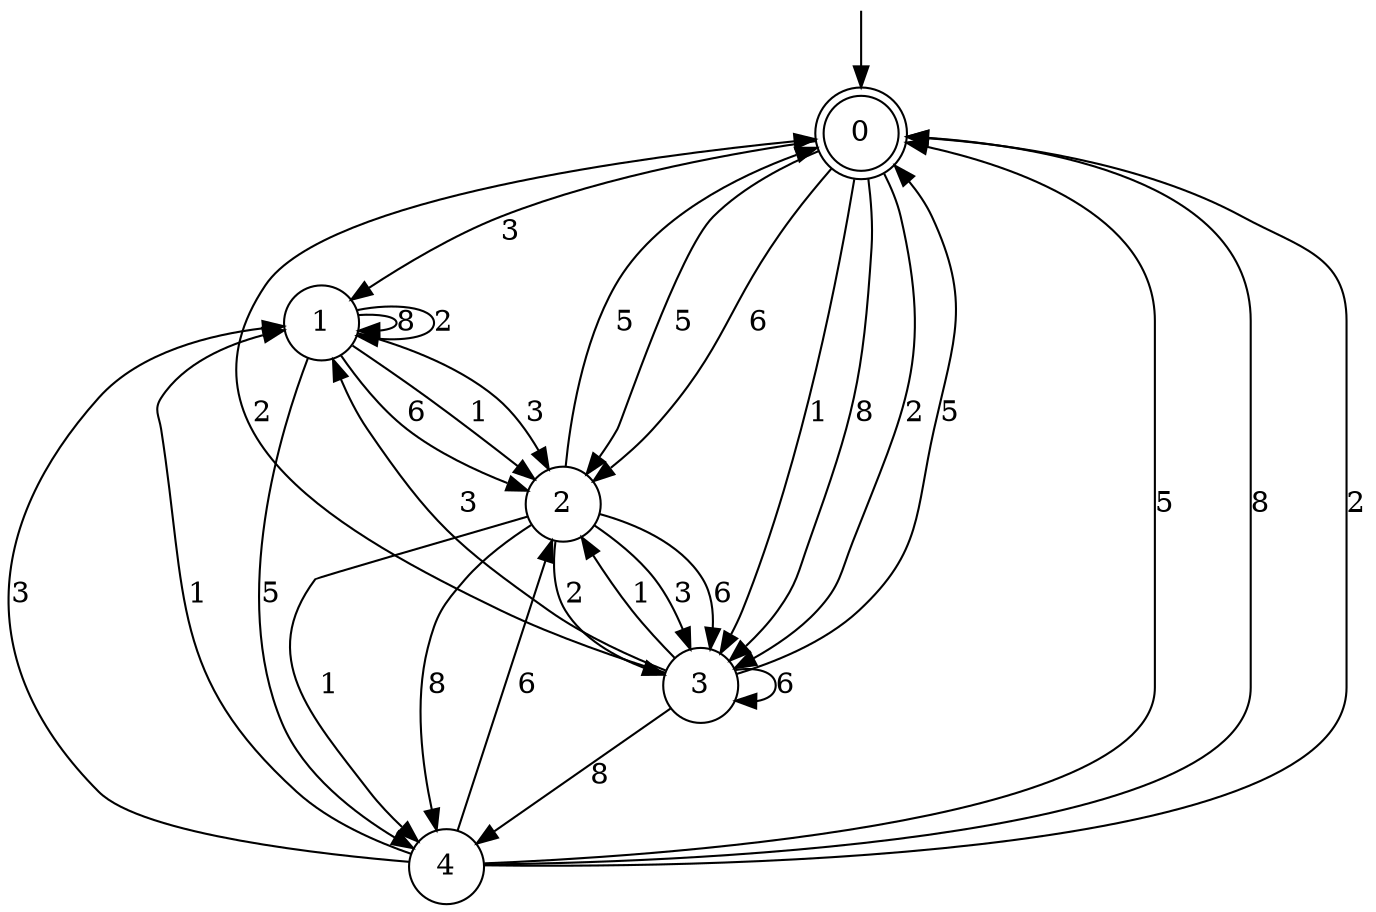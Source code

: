 digraph g {

	s0 [shape="doublecircle" label="0"];
	s1 [shape="circle" label="1"];
	s2 [shape="circle" label="2"];
	s3 [shape="circle" label="3"];
	s4 [shape="circle" label="4"];
	s0 -> s1 [label="3"];
	s0 -> s2 [label="5"];
	s0 -> s2 [label="6"];
	s0 -> s3 [label="1"];
	s0 -> s3 [label="8"];
	s0 -> s3 [label="2"];
	s1 -> s2 [label="3"];
	s1 -> s4 [label="5"];
	s1 -> s2 [label="6"];
	s1 -> s2 [label="1"];
	s1 -> s1 [label="8"];
	s1 -> s1 [label="2"];
	s2 -> s3 [label="3"];
	s2 -> s0 [label="5"];
	s2 -> s3 [label="6"];
	s2 -> s4 [label="1"];
	s2 -> s4 [label="8"];
	s2 -> s3 [label="2"];
	s3 -> s1 [label="3"];
	s3 -> s0 [label="5"];
	s3 -> s3 [label="6"];
	s3 -> s2 [label="1"];
	s3 -> s4 [label="8"];
	s3 -> s0 [label="2"];
	s4 -> s1 [label="3"];
	s4 -> s0 [label="5"];
	s4 -> s2 [label="6"];
	s4 -> s1 [label="1"];
	s4 -> s0 [label="8"];
	s4 -> s0 [label="2"];

__start0 [label="" shape="none" width="0" height="0"];
__start0 -> s0;

}
